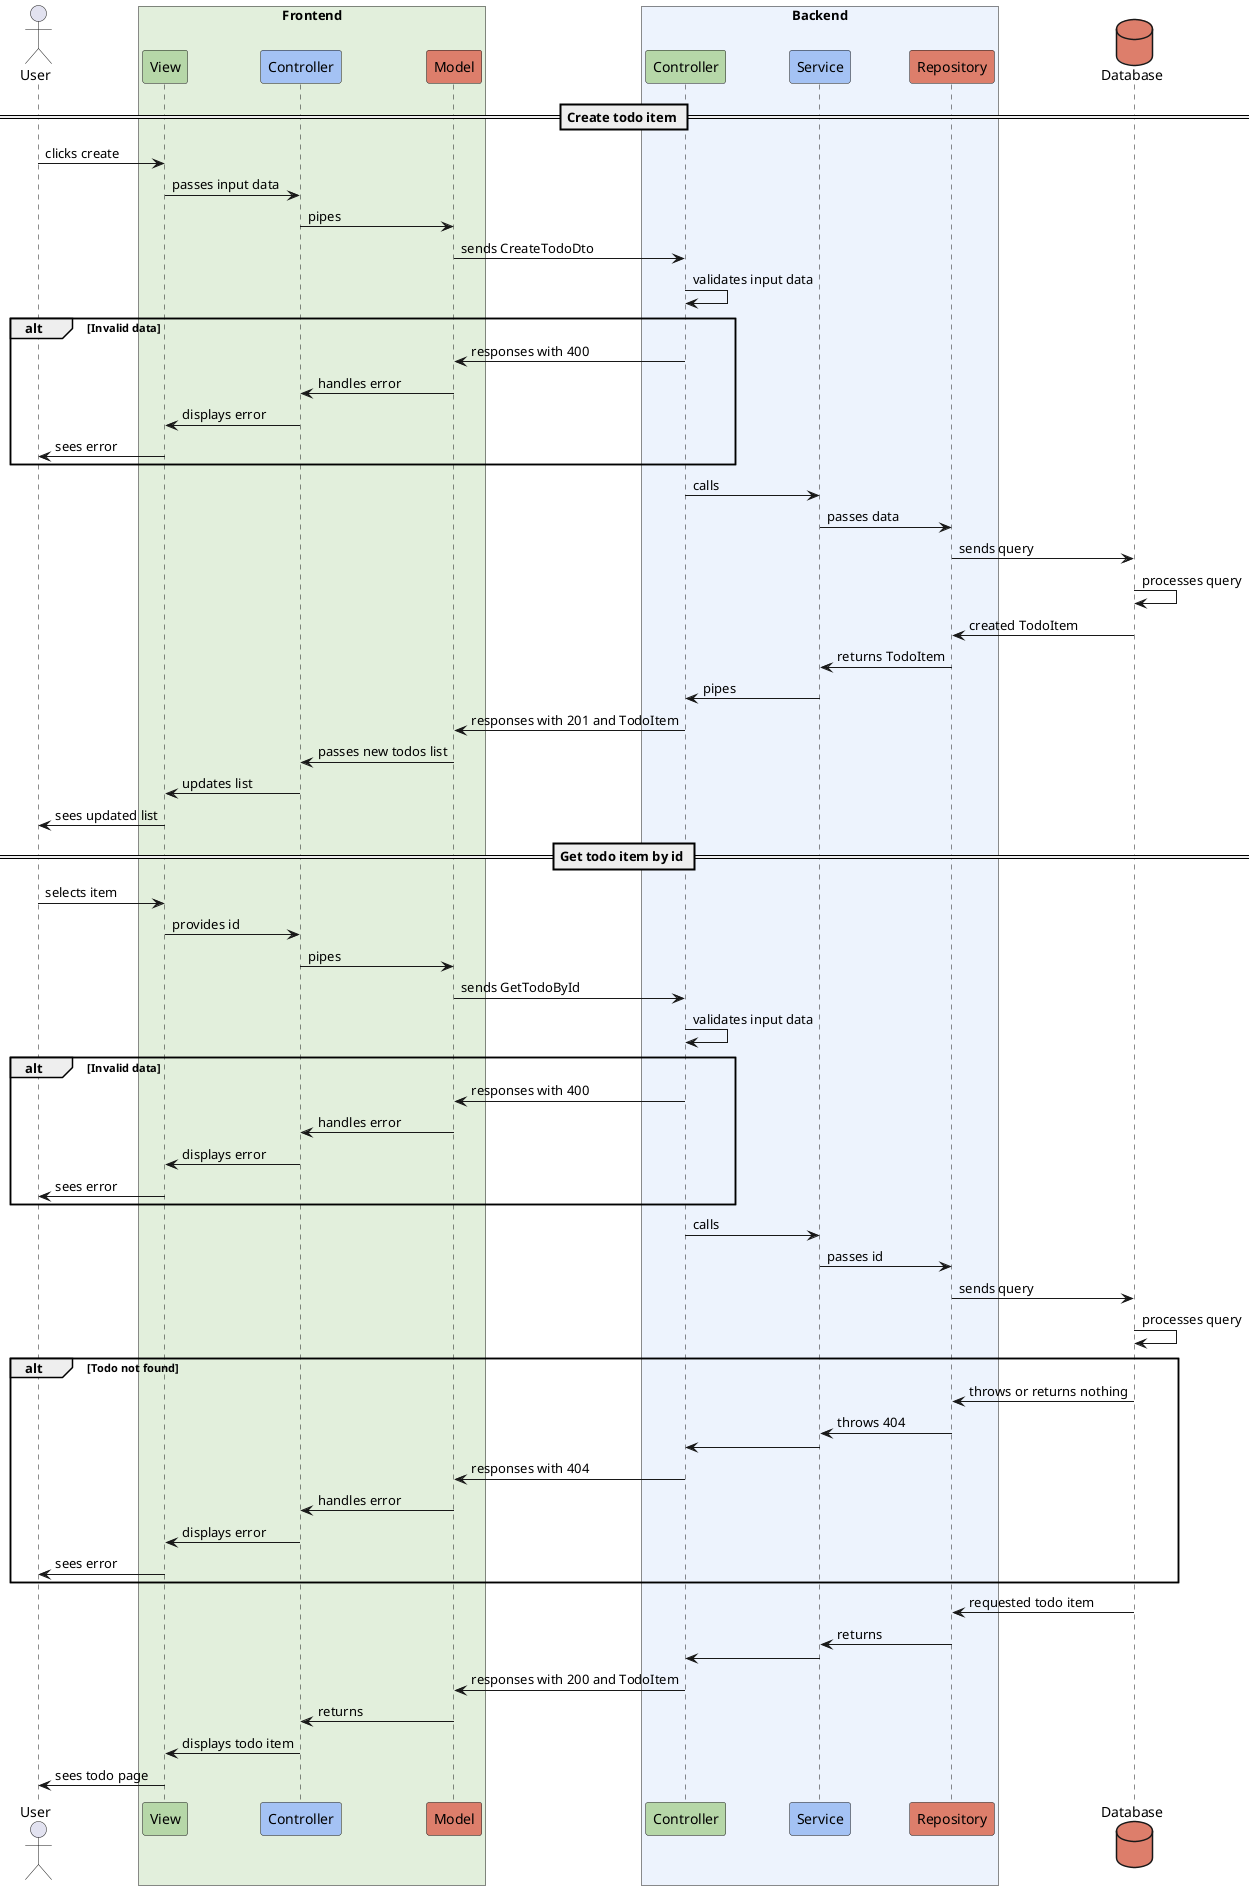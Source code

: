 @startuml sequences


actor "User" as user

box "Frontend" %lighten("#b6d7a8", 20)
  participant "View" as fv #b6d7a8
  participant "Controller" as fc #a4c2f4
  participant "Model" as fm #dd7e6b
end box

box "Backend" %lighten("#a4c2f4", 20)
  participant "Controller" as bc #b6d7a8
  participant "Service" as bs #a4c2f4
  participant "Repository" as br #dd7e6b
end box

database "Database" as db #dd7e6b


== Create todo item ==

user -> fv : clicks create
fv -> fc : passes input data
fc -> fm : pipes
fm -> bc : sends CreateTodoDto

bc -> bc : validates input data

alt Invalid data
  bc -> fm : responses with 400
  fm -> fc : handles error
  fc -> fv : displays error
  fv -> user : sees error
end

bc -> bs : calls
bs -> br : passes data
br -> db : sends query

db -> db : processes query
db -> br : created TodoItem
br -> bs : returns TodoItem
bs -> bc : pipes
bc -> fm : responses with 201 and TodoItem

fm -> fc : passes new todos list
fc -> fv : updates list
fv -> user: sees updated list


== Get todo item by id ==

user -> fv : selects item
fv -> fc : provides id
fc -> fm : pipes
fm -> bc : sends GetTodoById

bc -> bc : validates input data

alt Invalid data
  bc -> fm : responses with 400
  fm -> fc : handles error
  fc -> fv : displays error
  fv -> user : sees error
end

bc -> bs : calls
bs -> br : passes id
br -> db : sends query

db -> db : processes query

alt Todo not found
  db -> br : throws or returns nothing
  br -> bs : throws 404
  bs -> bc
  bc -> fm : responses with 404
  fm -> fc : handles error
  fc -> fv : displays error
  fv -> user : sees error
end

db -> br : requested todo item
br -> bs : returns
bs -> bc
bc -> fm : responses with 200 and TodoItem

fm -> fc : returns
fc -> fv : displays todo item
fv -> user : sees todo page

@enduml